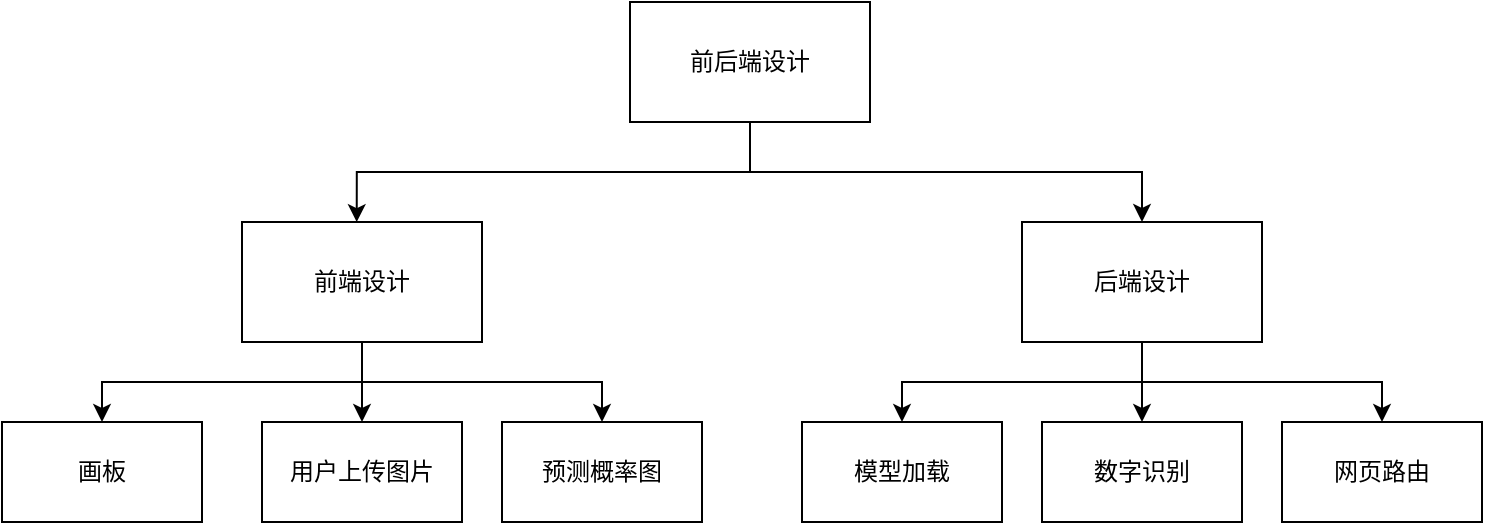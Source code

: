 <mxfile version="21.3.4" type="github">
  <diagram name="第 1 页" id="BS55fAX_0yIunO1MEFvd">
    <mxGraphModel dx="875" dy="458" grid="0" gridSize="10" guides="1" tooltips="1" connect="1" arrows="1" fold="1" page="1" pageScale="1" pageWidth="827" pageHeight="1169" math="0" shadow="0">
      <root>
        <mxCell id="0" />
        <mxCell id="1" parent="0" />
        <mxCell id="YXdHH71PyHcni8ouAXbK-17" style="edgeStyle=orthogonalEdgeStyle;rounded=0;orthogonalLoop=1;jettySize=auto;html=1;exitX=0.5;exitY=1;exitDx=0;exitDy=0;entryX=0.478;entryY=0.001;entryDx=0;entryDy=0;entryPerimeter=0;" edge="1" parent="1" source="YXdHH71PyHcni8ouAXbK-1" target="YXdHH71PyHcni8ouAXbK-3">
          <mxGeometry relative="1" as="geometry" />
        </mxCell>
        <mxCell id="YXdHH71PyHcni8ouAXbK-19" style="edgeStyle=orthogonalEdgeStyle;rounded=0;orthogonalLoop=1;jettySize=auto;html=1;exitX=0.5;exitY=1;exitDx=0;exitDy=0;" edge="1" parent="1" source="YXdHH71PyHcni8ouAXbK-1" target="YXdHH71PyHcni8ouAXbK-2">
          <mxGeometry relative="1" as="geometry" />
        </mxCell>
        <mxCell id="YXdHH71PyHcni8ouAXbK-1" value="前后端设计" style="rounded=0;whiteSpace=wrap;html=1;" vertex="1" parent="1">
          <mxGeometry x="354" y="120" width="120" height="60" as="geometry" />
        </mxCell>
        <mxCell id="YXdHH71PyHcni8ouAXbK-23" style="edgeStyle=orthogonalEdgeStyle;rounded=0;orthogonalLoop=1;jettySize=auto;html=1;exitX=0.5;exitY=1;exitDx=0;exitDy=0;entryX=0.5;entryY=0;entryDx=0;entryDy=0;" edge="1" parent="1" source="YXdHH71PyHcni8ouAXbK-2" target="YXdHH71PyHcni8ouAXbK-12">
          <mxGeometry relative="1" as="geometry" />
        </mxCell>
        <mxCell id="YXdHH71PyHcni8ouAXbK-24" style="edgeStyle=orthogonalEdgeStyle;rounded=0;orthogonalLoop=1;jettySize=auto;html=1;exitX=0.5;exitY=1;exitDx=0;exitDy=0;entryX=0.5;entryY=0;entryDx=0;entryDy=0;" edge="1" parent="1" source="YXdHH71PyHcni8ouAXbK-2" target="YXdHH71PyHcni8ouAXbK-14">
          <mxGeometry relative="1" as="geometry" />
        </mxCell>
        <mxCell id="YXdHH71PyHcni8ouAXbK-25" style="edgeStyle=orthogonalEdgeStyle;rounded=0;orthogonalLoop=1;jettySize=auto;html=1;exitX=0.5;exitY=1;exitDx=0;exitDy=0;entryX=0.5;entryY=0;entryDx=0;entryDy=0;" edge="1" parent="1" source="YXdHH71PyHcni8ouAXbK-2" target="YXdHH71PyHcni8ouAXbK-13">
          <mxGeometry relative="1" as="geometry" />
        </mxCell>
        <mxCell id="YXdHH71PyHcni8ouAXbK-2" value="后端设计" style="rounded=0;whiteSpace=wrap;html=1;" vertex="1" parent="1">
          <mxGeometry x="550" y="230" width="120" height="60" as="geometry" />
        </mxCell>
        <mxCell id="YXdHH71PyHcni8ouAXbK-20" style="edgeStyle=orthogonalEdgeStyle;rounded=0;orthogonalLoop=1;jettySize=auto;html=1;exitX=0.5;exitY=1;exitDx=0;exitDy=0;entryX=0.5;entryY=0;entryDx=0;entryDy=0;" edge="1" parent="1" source="YXdHH71PyHcni8ouAXbK-3" target="YXdHH71PyHcni8ouAXbK-6">
          <mxGeometry relative="1" as="geometry" />
        </mxCell>
        <mxCell id="YXdHH71PyHcni8ouAXbK-21" style="edgeStyle=orthogonalEdgeStyle;rounded=0;orthogonalLoop=1;jettySize=auto;html=1;exitX=0.5;exitY=1;exitDx=0;exitDy=0;entryX=0.5;entryY=0;entryDx=0;entryDy=0;" edge="1" parent="1" source="YXdHH71PyHcni8ouAXbK-3" target="YXdHH71PyHcni8ouAXbK-8">
          <mxGeometry relative="1" as="geometry" />
        </mxCell>
        <mxCell id="YXdHH71PyHcni8ouAXbK-22" style="edgeStyle=orthogonalEdgeStyle;rounded=0;orthogonalLoop=1;jettySize=auto;html=1;exitX=0.5;exitY=1;exitDx=0;exitDy=0;" edge="1" parent="1" source="YXdHH71PyHcni8ouAXbK-3" target="YXdHH71PyHcni8ouAXbK-9">
          <mxGeometry relative="1" as="geometry" />
        </mxCell>
        <mxCell id="YXdHH71PyHcni8ouAXbK-3" value="前端设计" style="rounded=0;whiteSpace=wrap;html=1;" vertex="1" parent="1">
          <mxGeometry x="160" y="230" width="120" height="60" as="geometry" />
        </mxCell>
        <mxCell id="YXdHH71PyHcni8ouAXbK-6" value="画板" style="rounded=0;whiteSpace=wrap;html=1;" vertex="1" parent="1">
          <mxGeometry x="40" y="330" width="100" height="50" as="geometry" />
        </mxCell>
        <mxCell id="YXdHH71PyHcni8ouAXbK-8" value="用户上传图片" style="rounded=0;whiteSpace=wrap;html=1;" vertex="1" parent="1">
          <mxGeometry x="170" y="330" width="100" height="50" as="geometry" />
        </mxCell>
        <mxCell id="YXdHH71PyHcni8ouAXbK-9" value="预测概率图" style="rounded=0;whiteSpace=wrap;html=1;" vertex="1" parent="1">
          <mxGeometry x="290" y="330" width="100" height="50" as="geometry" />
        </mxCell>
        <mxCell id="YXdHH71PyHcni8ouAXbK-12" value="模型加载" style="rounded=0;whiteSpace=wrap;html=1;" vertex="1" parent="1">
          <mxGeometry x="440" y="330" width="100" height="50" as="geometry" />
        </mxCell>
        <mxCell id="YXdHH71PyHcni8ouAXbK-13" value="网页路由" style="rounded=0;whiteSpace=wrap;html=1;" vertex="1" parent="1">
          <mxGeometry x="680" y="330" width="100" height="50" as="geometry" />
        </mxCell>
        <mxCell id="YXdHH71PyHcni8ouAXbK-14" value="数字识别" style="rounded=0;whiteSpace=wrap;html=1;" vertex="1" parent="1">
          <mxGeometry x="560" y="330" width="100" height="50" as="geometry" />
        </mxCell>
      </root>
    </mxGraphModel>
  </diagram>
</mxfile>
